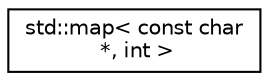 digraph "Graphical Class Hierarchy"
{
  edge [fontname="Helvetica",fontsize="10",labelfontname="Helvetica",labelfontsize="10"];
  node [fontname="Helvetica",fontsize="10",shape=record];
  rankdir="LR";
  Node0 [label="std::map\< const char\l *, int \>",height=0.2,width=0.4,color="black", fillcolor="white", style="filled",URL="$classstd_1_1map.html"];
}
